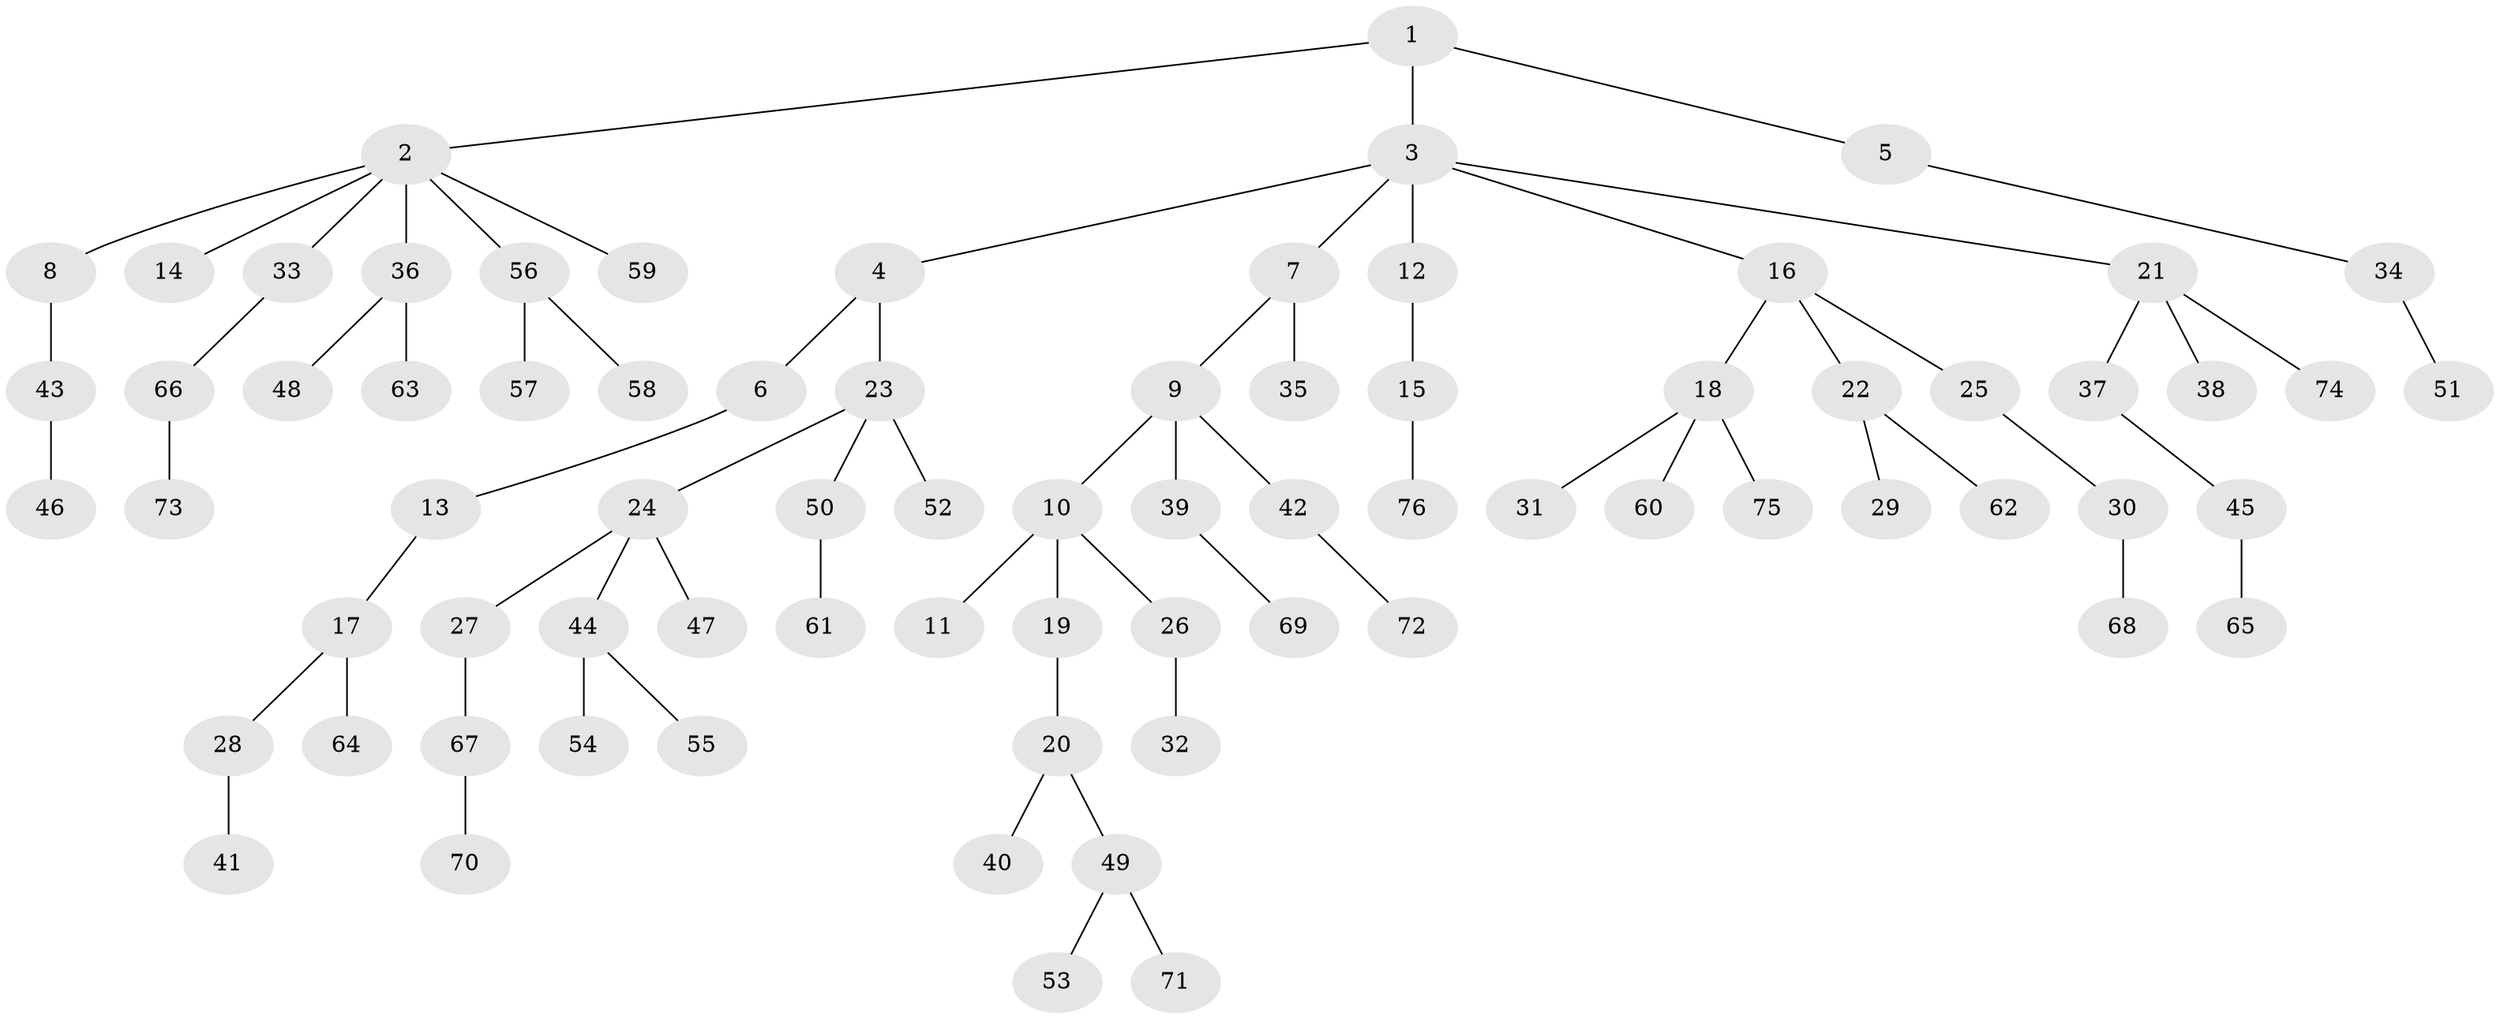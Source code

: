 // coarse degree distribution, {2: 0.2641509433962264, 4: 0.03773584905660377, 5: 0.05660377358490566, 1: 0.6226415094339622, 20: 0.018867924528301886}
// Generated by graph-tools (version 1.1) at 2025/56/03/04/25 21:56:32]
// undirected, 76 vertices, 75 edges
graph export_dot {
graph [start="1"]
  node [color=gray90,style=filled];
  1;
  2;
  3;
  4;
  5;
  6;
  7;
  8;
  9;
  10;
  11;
  12;
  13;
  14;
  15;
  16;
  17;
  18;
  19;
  20;
  21;
  22;
  23;
  24;
  25;
  26;
  27;
  28;
  29;
  30;
  31;
  32;
  33;
  34;
  35;
  36;
  37;
  38;
  39;
  40;
  41;
  42;
  43;
  44;
  45;
  46;
  47;
  48;
  49;
  50;
  51;
  52;
  53;
  54;
  55;
  56;
  57;
  58;
  59;
  60;
  61;
  62;
  63;
  64;
  65;
  66;
  67;
  68;
  69;
  70;
  71;
  72;
  73;
  74;
  75;
  76;
  1 -- 2;
  1 -- 3;
  1 -- 5;
  2 -- 8;
  2 -- 14;
  2 -- 33;
  2 -- 36;
  2 -- 56;
  2 -- 59;
  3 -- 4;
  3 -- 7;
  3 -- 12;
  3 -- 16;
  3 -- 21;
  4 -- 6;
  4 -- 23;
  5 -- 34;
  6 -- 13;
  7 -- 9;
  7 -- 35;
  8 -- 43;
  9 -- 10;
  9 -- 39;
  9 -- 42;
  10 -- 11;
  10 -- 19;
  10 -- 26;
  12 -- 15;
  13 -- 17;
  15 -- 76;
  16 -- 18;
  16 -- 22;
  16 -- 25;
  17 -- 28;
  17 -- 64;
  18 -- 31;
  18 -- 60;
  18 -- 75;
  19 -- 20;
  20 -- 40;
  20 -- 49;
  21 -- 37;
  21 -- 38;
  21 -- 74;
  22 -- 29;
  22 -- 62;
  23 -- 24;
  23 -- 50;
  23 -- 52;
  24 -- 27;
  24 -- 44;
  24 -- 47;
  25 -- 30;
  26 -- 32;
  27 -- 67;
  28 -- 41;
  30 -- 68;
  33 -- 66;
  34 -- 51;
  36 -- 48;
  36 -- 63;
  37 -- 45;
  39 -- 69;
  42 -- 72;
  43 -- 46;
  44 -- 54;
  44 -- 55;
  45 -- 65;
  49 -- 53;
  49 -- 71;
  50 -- 61;
  56 -- 57;
  56 -- 58;
  66 -- 73;
  67 -- 70;
}

